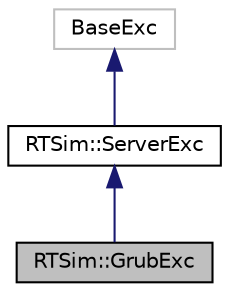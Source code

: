 digraph "RTSim::GrubExc"
{
  edge [fontname="Helvetica",fontsize="10",labelfontname="Helvetica",labelfontsize="10"];
  node [fontname="Helvetica",fontsize="10",shape=record];
  Node1 [label="RTSim::GrubExc",height=0.2,width=0.4,color="black", fillcolor="grey75", style="filled", fontcolor="black"];
  Node2 -> Node1 [dir="back",color="midnightblue",fontsize="10",style="solid",fontname="Helvetica"];
  Node2 [label="RTSim::ServerExc",height=0.2,width=0.4,color="black", fillcolor="white", style="filled",URL="$db/d7f/classRTSim_1_1ServerExc.html"];
  Node3 -> Node2 [dir="back",color="midnightblue",fontsize="10",style="solid",fontname="Helvetica"];
  Node3 [label="BaseExc",height=0.2,width=0.4,color="grey75", fillcolor="white", style="filled"];
}
